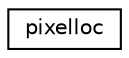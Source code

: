 digraph "Graphical Class Hierarchy"
{
 // INTERACTIVE_SVG=YES
  edge [fontname="Helvetica",fontsize="10",labelfontname="Helvetica",labelfontsize="10"];
  node [fontname="Helvetica",fontsize="10",shape=record];
  rankdir="LR";
  Node1 [label="pixelloc",height=0.2,width=0.4,color="black", fillcolor="white", style="filled",URL="$dd/de0/structpixelloc.html"];
}
